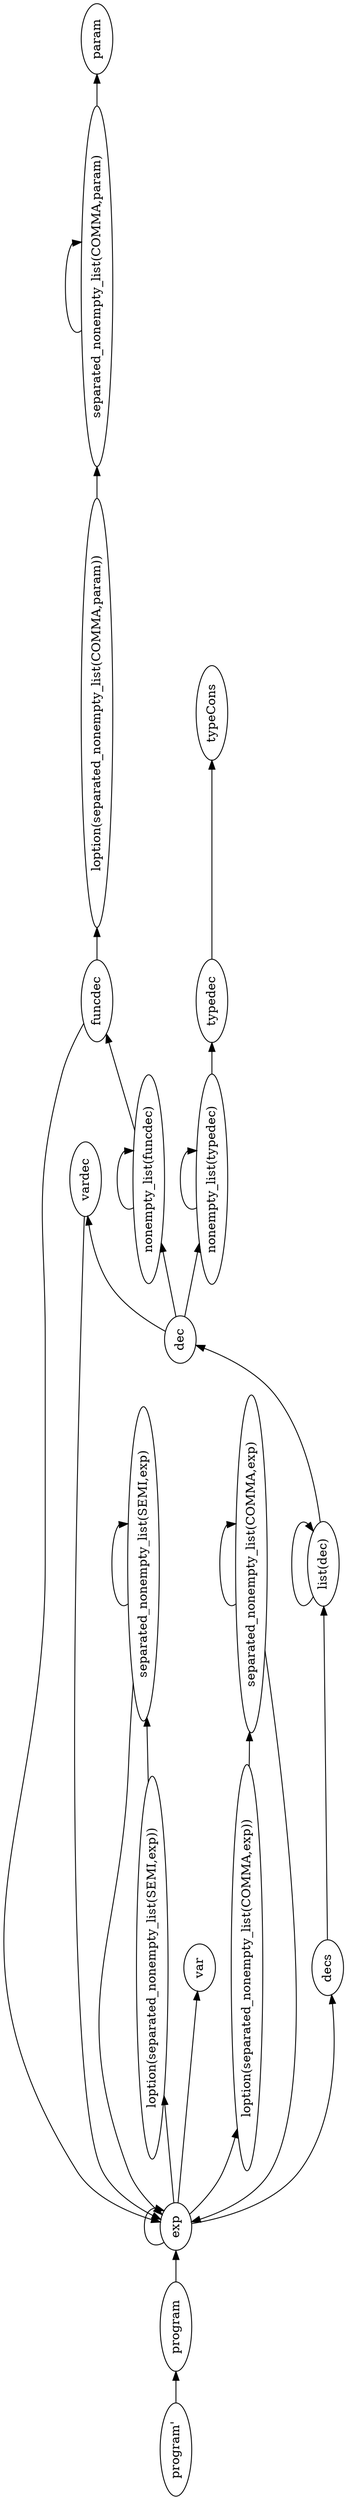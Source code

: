 digraph G {
orientation = landscape;
rankdir = LR;
ratio = compress;
nt0 [ label="program'" ] ;
nt1 [ label="vardec" ] ;
nt2 [ label="var" ] ;
nt3 [ label="typedec" ] ;
nt4 [ label="typeCons" ] ;
nt5 [ label="separated_nonempty_list(SEMI,exp)" ] ;
nt6 [ label="separated_nonempty_list(COMMA,param)" ] ;
nt7 [ label="separated_nonempty_list(COMMA,exp)" ] ;
nt8 [ label="program" ] ;
nt9 [ label="param" ] ;
nt10 [ label="nonempty_list(typedec)" ] ;
nt11 [ label="nonempty_list(funcdec)" ] ;
nt12 [ label="loption(separated_nonempty_list(SEMI,exp))" ] ;
nt13 [ label="loption(separated_nonempty_list(COMMA,param))" ] ;
nt14 [ label="loption(separated_nonempty_list(COMMA,exp))" ] ;
nt15 [ label="list(dec)" ] ;
nt16 [ label="funcdec" ] ;
nt17 [ label="exp" ] ;
nt18 [ label="decs" ] ;
nt19 [ label="dec" ] ;
nt0 -> nt8 [ label="" ] ;
nt1 -> nt17 [ label="" ] ;
nt3 -> nt4 [ label="" ] ;
nt5 -> nt5 [ label="" ] ;
nt5 -> nt17 [ label="" ] ;
nt6 -> nt6 [ label="" ] ;
nt6 -> nt9 [ label="" ] ;
nt7 -> nt7 [ label="" ] ;
nt7 -> nt17 [ label="" ] ;
nt8 -> nt17 [ label="" ] ;
nt10 -> nt3 [ label="" ] ;
nt10 -> nt10 [ label="" ] ;
nt11 -> nt11 [ label="" ] ;
nt11 -> nt16 [ label="" ] ;
nt12 -> nt5 [ label="" ] ;
nt13 -> nt6 [ label="" ] ;
nt14 -> nt7 [ label="" ] ;
nt15 -> nt15 [ label="" ] ;
nt15 -> nt19 [ label="" ] ;
nt16 -> nt13 [ label="" ] ;
nt16 -> nt17 [ label="" ] ;
nt17 -> nt2 [ label="" ] ;
nt17 -> nt12 [ label="" ] ;
nt17 -> nt14 [ label="" ] ;
nt17 -> nt17 [ label="" ] ;
nt17 -> nt18 [ label="" ] ;
nt18 -> nt15 [ label="" ] ;
nt19 -> nt1 [ label="" ] ;
nt19 -> nt10 [ label="" ] ;
nt19 -> nt11 [ label="" ] ;

}
